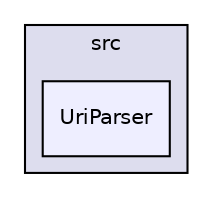 digraph "/home/travis/build/AliceO2Group/Monitoring/src/UriParser" {
  bgcolor=transparent;
  compound=true
  node [ fontsize="10", fontname="Helvetica"];
  edge [ labelfontsize="10", labelfontname="Helvetica"];
  subgraph clusterdir_c8e4ae565341e7bc08b628789fd961a6 {
    graph [ bgcolor="#ddddee", pencolor="black", label="src" fontname="Helvetica", fontsize="10", URL="dir_c8e4ae565341e7bc08b628789fd961a6.html"]
  dir_c8372d71e4a2a12cb86a90ed78302e41 [shape=box, label="UriParser", style="filled", fillcolor="#eeeeff", pencolor="black", URL="dir_c8372d71e4a2a12cb86a90ed78302e41.html"];
  }
}
